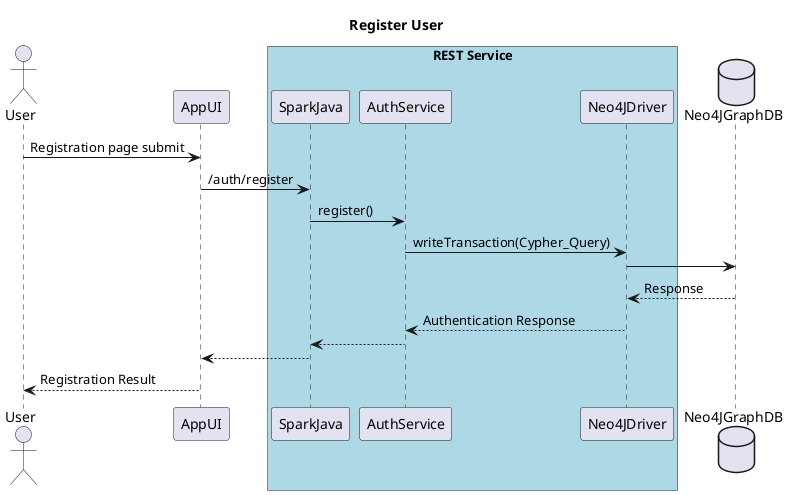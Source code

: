 @startuml

title "Register User"

actor User as User
participant AppUI as AppUI

box "REST Service" #LightBlue
participant SparkJava as SparkJava
participant AuthService as AuthService
participant Neo4JDriver as Neo4JDriver
end box

database Neo4JGraphDB as Neo4JGraphDB

User -> AppUI: Registration page submit
AppUI -> SparkJava: /auth/register
SparkJava -> AuthService : register()
AuthService -> Neo4JDriver : writeTransaction(Cypher_Query)
Neo4JDriver -> Neo4JGraphDB

Neo4JGraphDB --> Neo4JDriver: Response
Neo4JDriver --> AuthService: Authentication Response
AuthService --> SparkJava
SparkJava --> AppUI:
AppUI --> User: Registration Result

@enduml
